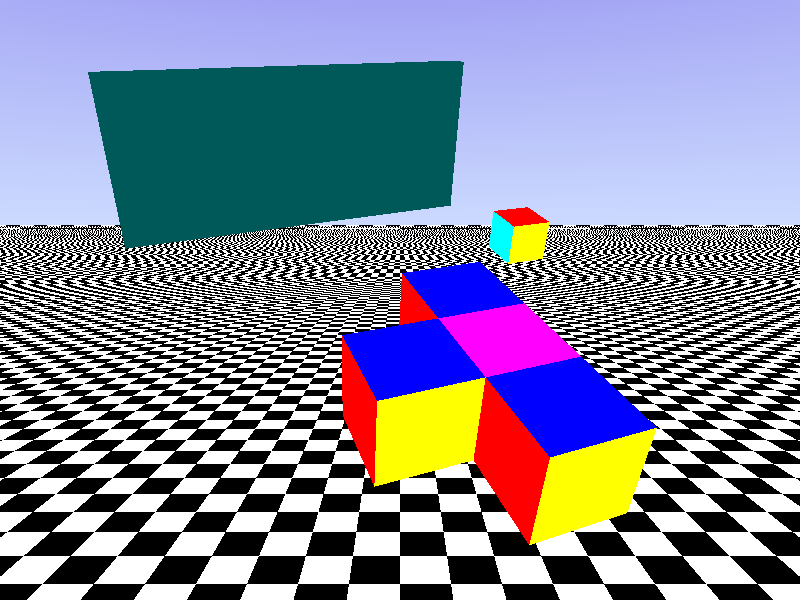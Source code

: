 // 20220821 (C) Gunter Liszewski -*- mode: pov; -*-
// Rubik cube's six centre cubelets
#version 3.7;
#include "colors.inc"
// #include "textures.inc"
#include "shapes.inc"
 global_settings { assumed_gamma 1.0 }
#default{ finish{ ambient 0.1 diffuse 0.9 }} 

camera { location <0,2,-14> look_at <0,0,2> }
light_source { <-30,30,-10> 1 }

#declare the_sun =
light_source{< 3000,3000,-3000> color White};

#macro the_sky()
sky_sphere {
  pigment {
    gradient <0,1,0>
    color_map { [0.00 rgb <0.6,0.7,1.0>]
      [0.35 rgb <0.1,0.0,0.8>]
      [0.65 rgb <0.1,0.0,0.8>]
      [1.00 rgb <0.6,0.7,1.0>] 
    } 
    scale 2         
  }
}
#end

#declare the_ground =
plane{ <0,1,0>, -5 
       texture{
	 pigment{ 
	   checker 
	   color rgb<1,1,1>*1.2 
	   color rgb<0.25,0.15,0.1>*0}
	 finish { phong 0.1}
       }
};


#macro Side( Colour, P1, P2, P3, P4)
  polygon {  5, P1 P2 P3 P4 P1
    texture{ finish  { specular 0.6 }
      pigment { colour Colour }
      normal  { agate 0.25 scale 1/2 }}}
#end
// We want a cubelet of unit square facelets
#declare F = Side(Red,     <-1,-1,-1>, <-1,1,-1>, <1,1,-1>, <1,-1,-1>)
#declare B = Side(Green,   <-1,-1,1>, <-1,1,1>, <1,1,1>, <1,-1,1>)
#declare U = Side(Blue,    <-1,1,-1>, <-1,1,1>, <1,1,1>, <1,1,-1>)
#declare D = Side(Cyan,    <-1,-1,-1>, <-1,-1,1>, <1,-1,1>, <1,-1,-1>)
#declare L = Side(Magenta, <-1,-1,-1>, <-1,-1,1>, <-1,1,1>, <-1,1,-1>)
#declare R = Side(Yellow,  <1,-1,-1>, <1,1,-1>, <1,1,1>, <1,-1,1>)

#macro Spin(a,b)
  #switch (a)
    #case (0) 
      rotate z*(b=2?0:(b=3?180:(b=4?-90:(b=5?90:0))))
    #break
    #case (1)
      rotate y*180
      rotate z*(b=2?0:(b=3?180:(b=4?90:(b=5?-90:0))))
    #break
    #case (2) 
      rotate x*-90 
      rotate z*(b=0?180:(b=1?0:(b=4?-90:(b=5?90:0))))      
    #break
    #case (3) 
      rotate x*90
      rotate z*(b=0?0:(b=1?180:(b=4?-90:(b=5?90:0))))      
    #break
    #case (4) 
      rotate y*-90
      rotate z*(b=0?90:(b=1?-90:(b=2?0:(b=3?180:0))))      
    #break
    #case (5) 
      rotate y*90
      rotate z*(b=0?-90:(b=1?90:(b=2?0:(b=3?180:0))))      
    #break
  #end
#end

#macro Cubelet(a,b)
  union {
  object { F }
  object { U }
  object { R }
  object { B }
  object { D }
  object { L }
    Spin(a,b)
  }
#end
#declare standard_cubelet = Cubelet(0,2);

#macro edge(a,b)
  #local X=0;
  #local Y=0;
  #local Z=0;
  #switch (a)
    #case (0) #local X=-1;
    #break
    #case (1) #local X=1;
    #break
    #case (2) #local Y=1;
    #break
    #case (3) #local Y=-1;
    #break
  #else
    #debug "What is it on this edge A?"
  #end
  #switch (b)
    #case (2) #local Y=1;
    #break
    #case (3) #local Y=-1;
    #break
    #case (4) #local Z=-1;
    #break
    #case (5) #local Z=1;
    #break
  #else
    #debug "What about this face on edge B?"
  #end
  object { Cubelet(0,2) translate <2*X,2*Y,2*Z> }
#end

#macro corner(a,b,c)
  #local X=1; // front, or FUR, or 025
  #local Y=1; //        up
  #local Z=1; //        right
  #switch (a)
    #case (0) #local X=-1;
    #break
    #case (1) #local X=1;
    #break
  #else
    #debug "What is it this corner A?"
  #end
  #switch (b)
    #case (2) #local Y=1;
    #break
    #case (3) #local Y=-1;
    #break
    #case (4) #local Z=-1;
    #break
    #case (5) #local Z=1;
    #break
  #else
    #debug "What about corner B?"
  #end
    #switch (c)
    #case (2) #local Y=1;
    #break
    #case (3) #local Y=-1;
    #break
    #case (4) #local Z=-1;
    #break
    #case (5) #local Z=1;
    #break
  #else
    #debug "Where it the face C?"
  #end
  object { standard_cubelet translate <2*X,2*Y,2*Z> }
#end

#macro centre(a,b,c)
  #local X=0;
  #local Y=0;
  #local Z=0;
  #switch (a)
    #case (0) #local X=-1;
    #break
    #case (1) #local X=1;
    #break
    #case (2) #local Y=1;
    #break
    #case (3) #local Y=-1;
    #break
    #case (4) #local Z=-1;
    #break
    #case (5) #local Z=1;
    #break
  #else
    #debug "What is it at this centre A?"
  #end
  object {  Cubelet(b,c)
    translate <X*2,Y*2,Z*2> }  
#end

#declare standard_edges = union {
// y*0 x*0
  edge(0,2) // front up
  edge(0,3) //       down
  edge(0,4) //       left
  edge(0,5) //       right
// y*180  
  edge(1,2) // back  up
  edge(1,3) //       down
  edge(1,4) //       left
  edge(1,5) //       right
// x*-90  
  edge(2,4) // up    left
  edge(2,5) //       right
// x*90  
  edge(3,4) // down  left
  edge(3,5) //       right
} // standard_edges
#declare standard_corners = union {
// y*0
  corner(0,4,2) // front left up
  corner(0,2,5) //       up right
  corner(0,5,3) //       right down
  corner(0,3,4) //       down left
// y*180
  corner(1,5,2) // back right up
  corner(1,2,4) //      up left
  corner(1,4,3) //      left down
  corner(1,3,5) //      down right
} // standard_corners

#macro centres(a,b)
  union {
// y*0 x*0
  centre(0,a,b) // front
  centre(1,a,b) // back
  centre(2,a,b) // up
  centre(3,a,b) // down
  centre(4,a,b) // left
  centre(5,a,b) // right
} // centres
#end
#declare standard_centres = centres(0,2);

#macro Mirror( Colour )
  box { <0,0,0>, <10,4.5,0.3>
    texture { 
      pigment { colour Colour }
      finish { reflection 1 } }}
#end

//--------------------------------------------------
// reorientation macro, from abyss.pov in 3.7 scenes
//--------------------------------------------------
#macro mOrient(P1,P2)
#local yV1=vnormalize(P2-P1);
#local xV1=vnormalize(vcross(yV1,z));
#local zV1=vcross(xV1,yV1);
                matrix <xV1.x,xV1.y,xV1.z,yV1.x,yV1.y,yV1.z,zV1.x,zV1.y,zV1.z,P1.x,P1.y,P1.z>
#end

#macro Matrix()
  matrix
<   
//  1,0,0, 0,1,0, 0,0,1, 0,0,0 // additive zero matrix-transform (implied column 0,0,0,1)
// our experiments
    // 1.3,0.6,0,    0,1,0, 0,0,1,   -1,0,0
  1.4, 0.6,   0, // 0, --- 3x3 rotation matrix
 -1.3,   1,   0, // 0, --- (V*T)_x=v_x*t_00 + v_y*t_10 + v_z*t_20 + t_30
    0,   0, 1.6, // 0, --- (V*T)_y=v_x*t_01 + v_y*t_11 + v_z*t_21 + t_31
                 //    --- (V*T)_z=v_x*t_02 + v_y*t_12 + v_z*t_22 + t_32
   -1,   0,   0  // 1, --- translation row vector
// POV-ray on the calculation of the matrix-transformed object
// https://www.povray.org/documentation/3.7.0/r3_3.html#r3_3_1_12_4
>
#end
#declare T0 =
  array[6] {
    transform { matrix <  1,0,0, 0,1,0,  0,0,1,  0,0,0 > },
    transform { matrix < -1,0,0, 0,1,0,  0,0,-1, 0,0,0 > },
    transform { matrix <  0,0,1, 0,1,0, -1,0,0,  0,0,0 > },
    transform { matrix <  0,0,-1,0,1,0,  1,0,0,  0,0,0 > },
    transform { matrix <  1,0,0  0,0,1,  0,-1,0, 0,0,0 > },
    transform { matrix <  1,0,0, 0,0,-1, 0,1,0,  0,0,0 > }
  };
#declare T = 
  array[6][4]{
    { transform { T0[0] matrix <  1, 0,0,  0, 1,0, 0,0,1, 0,0,0 > },
      transform { T0[0] matrix <  0,-1,0,  1, 0,0, 0,0,1, 0,0,0 > },
      transform { T0[0] matrix < -1, 0,0,  0,-1,0, 0,0,1, 0,0,0 > },
      transform { T0[0] matrix <  0, 1,0, -1, 0,0, 0,0,1, 0,0,0 > }},
    { transform { T0[1] matrix <  1, 0,0,  0, 1,0, 0,0,1, 0,0,0 > },
      transform { T0[1] matrix <  0,-1,0,  1, 0,0, 0,0,1, 0,0,0 > },
      transform { T0[1] matrix < -1, 0,0,  0,-1,0, 0,0,1, 0,0,0 > },
      transform { T0[1] matrix <  0, 1,0, -1, 0,0, 0,0,1, 0,0,0 > }},
    { transform { T0[2] matrix <  1, 0,0,  0, 1,0, 0,0,1, 0,0,0 > },
      transform { T0[2] matrix <  0,-1,0,  1, 0,0, 0,0,1, 0,0,0 > },
      transform { matrix < -1, 0,0,  0,-1,0, 0,0,1, 0,0,0 > },
      transform { T0[2] matrix <  0, 1,0, -1, 0,0, 0,0,1, 0,0,0 > }},
    { transform { T0[3] matrix <  1, 0,0,  0, 1,0, 0,0,1, 0,0,0 > },
      transform { T0[3] matrix <  0,-1,0,  1, 0,0, 0,0,1, 0,0,0 > },
      transform { T0[3] matrix < -1, 0,0,  0,-1,0, 0,0,1, 0,0,0 > },
      transform { T0[3] matrix <  0, 1,0, -1, 0,0, 0,0,1, 0,0,0 > }},
    { transform { T0[4] matrix <  1, 0,0,  0, 1,0, 0,0,1, 0,0,0 > },
      transform { T0[4] matrix <  0,-1,0,  1, 0,0, 0,0,1, 0,0,0 > },
      transform { T0[4] matrix < -1, 0,0,  0,-1,0, 0,0,1, 0,0,0 > },
      transform { T0[4] matrix <  0, 1,0, -1, 0,0, 0,0,1, 0,0,0 > }},
    { transform { T0[5] matrix <  1, 0,0,  0, 1,0, 0,0,1, 0,0,0 > },
      transform { T0[5] matrix <  0,-1,0,  1, 0,0, 0,0,1, 0,0,0 > },
      transform { T0[5] matrix < -1, 0,0,  0,-1,0, 0,0,1, 0,0,0 > },
      transform { T0[5] matrix <  0, 1,0, -1, 0,0, 0,0,1, 0,0,0 > }},
  };
    // The things in this picture
union {
  object { Mirror( <0,0.1,0.1> ) rotate y*87 translate <-9,0,3> }
  #declare here=<-5,0,2>;
  #macro next(P)
    #declare here=here+P; scale 0.5 rotate y*-19 translate here
  #end
  #declare the_centre = union {
    object { centres(2,0) next(<0,0,0>) }
  }
  #declare the_standard_centre = union {
    object { standard_centres next(<3,0,-6>) }
  }
  #declare this_F = centre(0,0,2);
  this_F 
  #declare this_B = centre(1,0,2);
  this_B
  #declare this_L = centre(4,0,2);
  this_L
  #declare P = array [3][3] { { 1,2,3 }, { 4,5,6} , {7,8,9} };
  // #declare M1 = < 0,0,1, 0,1,0, -1,0,0, 0,0,0 >;
  // #declare M2 = < 0,0,1, 0,1,0, -1,0,0, 0,0,0 >; 
  // #declare M3 = M1*M2;
  // #debug str(matrix < 0,0,1, 0,1,0, -1,0,0, 0,0,0 >)
  #declare T = transform { rotate x*90 };
  #declare T90 = function {
    transform {
      matrix < 1,0,0, 0,-1,0, 0,0,-1, 0,0,0>
    }
  }
  #macro Z90()
      matrix < 0,-1,0, 1,0,0, 0,0,1, 0,0,0>
   #end
  #macro X180()
      matrix < 1,0,0, 0,-1,0, 0,0,-1, 0,0,0>
  #end
  // object { Cubelet(0,2) transform { rotate x*90 } }
  // object { Cubelet(0,2)  matrix < 1,0,0, 0,-1,0, 0,0,-1, 0,0,0>  }
  // object { Cubelet(0,2) X180() }
  object { Cubelet(0,2) Z90() }
  #declare Many = union {
    #local K = 0;
    #local N = 6;
    #while (K < N)
      object { centre(K,5,3) }
      #local K = K+1;
    #end
    scale 0.5
    translate <-6,0,4>
  }
  // Many
  #declare Some = union {
    Cubelet(0,2) 
      // transform { matrix <  0,0,-1,0,1,0,  1,0,0,  0,0,0 > 
	// transform { matrix < -1, 0,0,  0,-1,0, 0,0,1, 0,0,0 > }}
      transform { T0[4] }
    scale 0.6
    translate <-6,0,4>
  }
  Some
  
  translate <3,0,1> 
  rotate <131,122,133> 
}

/*
#declare the_thing = 
sphere { <0,0,0>, 1 
  texture { Polished_Chrome
  } 
  scale<1,1,1>  rotate<0,0,0>  translate<0,1.35,0>  
};
*/
the_sun
the_sky()
the_ground